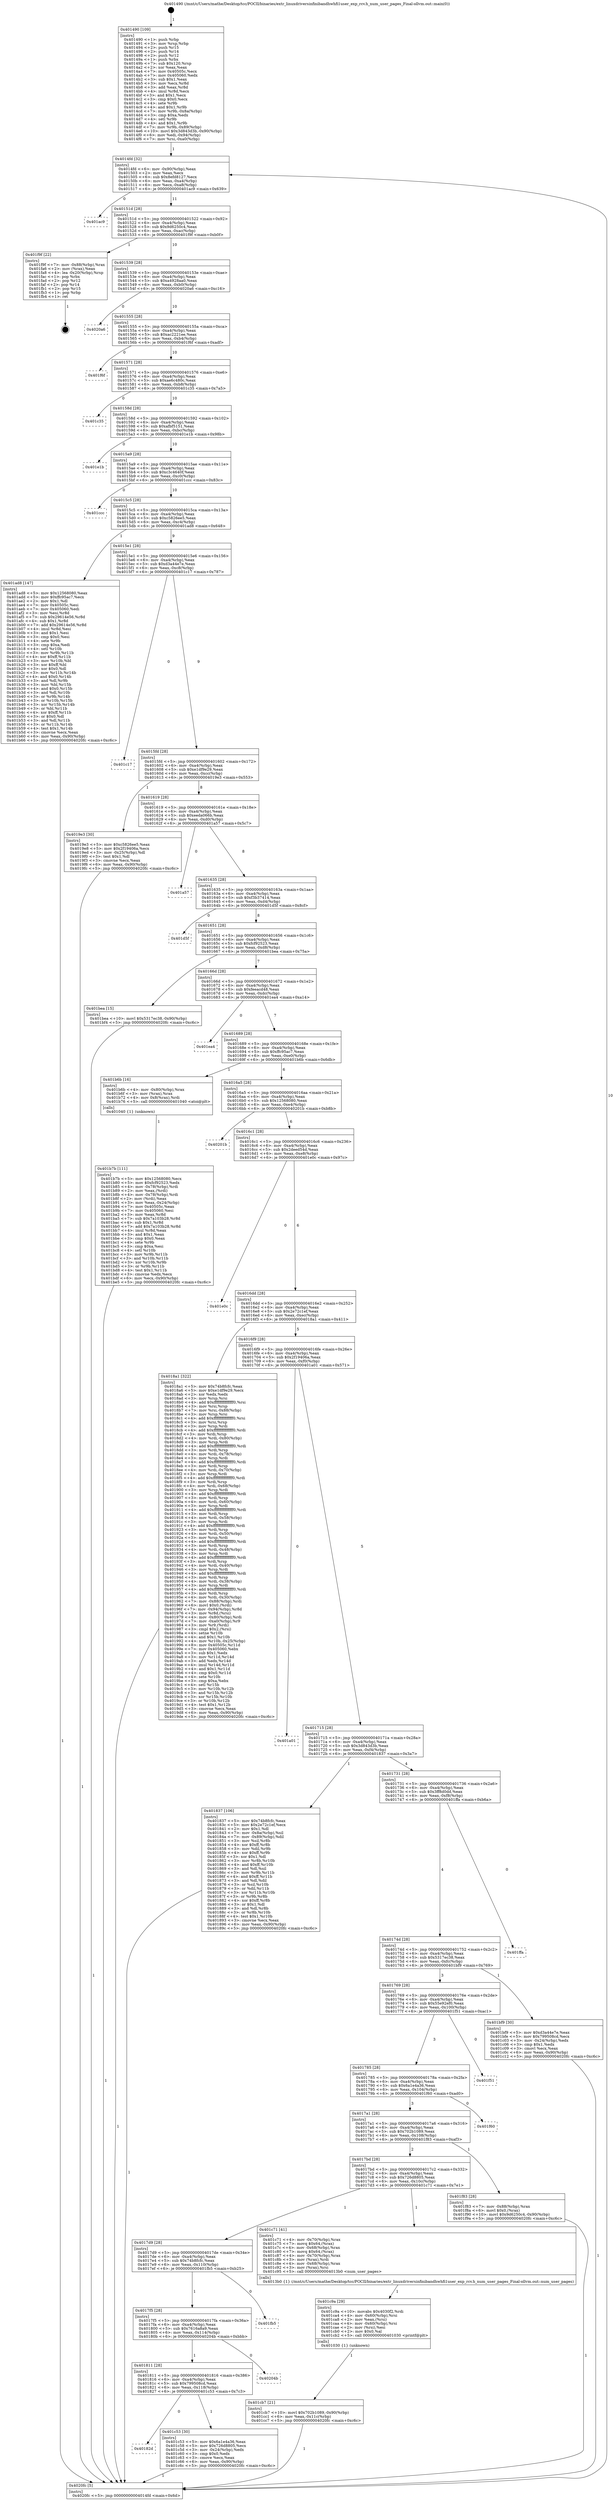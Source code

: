 digraph "0x401490" {
  label = "0x401490 (/mnt/c/Users/mathe/Desktop/tcc/POCII/binaries/extr_linuxdriversinfinibandhwhfi1user_exp_rcv.h_num_user_pages_Final-ollvm.out::main(0))"
  labelloc = "t"
  node[shape=record]

  Entry [label="",width=0.3,height=0.3,shape=circle,fillcolor=black,style=filled]
  "0x4014fd" [label="{
     0x4014fd [32]\l
     | [instrs]\l
     &nbsp;&nbsp;0x4014fd \<+6\>: mov -0x90(%rbp),%eax\l
     &nbsp;&nbsp;0x401503 \<+2\>: mov %eax,%ecx\l
     &nbsp;&nbsp;0x401505 \<+6\>: sub $0x8efd8127,%ecx\l
     &nbsp;&nbsp;0x40150b \<+6\>: mov %eax,-0xa4(%rbp)\l
     &nbsp;&nbsp;0x401511 \<+6\>: mov %ecx,-0xa8(%rbp)\l
     &nbsp;&nbsp;0x401517 \<+6\>: je 0000000000401ac9 \<main+0x639\>\l
  }"]
  "0x401ac9" [label="{
     0x401ac9\l
  }", style=dashed]
  "0x40151d" [label="{
     0x40151d [28]\l
     | [instrs]\l
     &nbsp;&nbsp;0x40151d \<+5\>: jmp 0000000000401522 \<main+0x92\>\l
     &nbsp;&nbsp;0x401522 \<+6\>: mov -0xa4(%rbp),%eax\l
     &nbsp;&nbsp;0x401528 \<+5\>: sub $0x9d6250c4,%eax\l
     &nbsp;&nbsp;0x40152d \<+6\>: mov %eax,-0xac(%rbp)\l
     &nbsp;&nbsp;0x401533 \<+6\>: je 0000000000401f9f \<main+0xb0f\>\l
  }"]
  Exit [label="",width=0.3,height=0.3,shape=circle,fillcolor=black,style=filled,peripheries=2]
  "0x401f9f" [label="{
     0x401f9f [22]\l
     | [instrs]\l
     &nbsp;&nbsp;0x401f9f \<+7\>: mov -0x88(%rbp),%rax\l
     &nbsp;&nbsp;0x401fa6 \<+2\>: mov (%rax),%eax\l
     &nbsp;&nbsp;0x401fa8 \<+4\>: lea -0x20(%rbp),%rsp\l
     &nbsp;&nbsp;0x401fac \<+1\>: pop %rbx\l
     &nbsp;&nbsp;0x401fad \<+2\>: pop %r12\l
     &nbsp;&nbsp;0x401faf \<+2\>: pop %r14\l
     &nbsp;&nbsp;0x401fb1 \<+2\>: pop %r15\l
     &nbsp;&nbsp;0x401fb3 \<+1\>: pop %rbp\l
     &nbsp;&nbsp;0x401fb4 \<+1\>: ret\l
  }"]
  "0x401539" [label="{
     0x401539 [28]\l
     | [instrs]\l
     &nbsp;&nbsp;0x401539 \<+5\>: jmp 000000000040153e \<main+0xae\>\l
     &nbsp;&nbsp;0x40153e \<+6\>: mov -0xa4(%rbp),%eax\l
     &nbsp;&nbsp;0x401544 \<+5\>: sub $0xa4928aa0,%eax\l
     &nbsp;&nbsp;0x401549 \<+6\>: mov %eax,-0xb0(%rbp)\l
     &nbsp;&nbsp;0x40154f \<+6\>: je 00000000004020a6 \<main+0xc16\>\l
  }"]
  "0x401cb7" [label="{
     0x401cb7 [21]\l
     | [instrs]\l
     &nbsp;&nbsp;0x401cb7 \<+10\>: movl $0x702b1089,-0x90(%rbp)\l
     &nbsp;&nbsp;0x401cc1 \<+6\>: mov %eax,-0x11c(%rbp)\l
     &nbsp;&nbsp;0x401cc7 \<+5\>: jmp 00000000004020fc \<main+0xc6c\>\l
  }"]
  "0x4020a6" [label="{
     0x4020a6\l
  }", style=dashed]
  "0x401555" [label="{
     0x401555 [28]\l
     | [instrs]\l
     &nbsp;&nbsp;0x401555 \<+5\>: jmp 000000000040155a \<main+0xca\>\l
     &nbsp;&nbsp;0x40155a \<+6\>: mov -0xa4(%rbp),%eax\l
     &nbsp;&nbsp;0x401560 \<+5\>: sub $0xac2221ee,%eax\l
     &nbsp;&nbsp;0x401565 \<+6\>: mov %eax,-0xb4(%rbp)\l
     &nbsp;&nbsp;0x40156b \<+6\>: je 0000000000401f6f \<main+0xadf\>\l
  }"]
  "0x401c9a" [label="{
     0x401c9a [29]\l
     | [instrs]\l
     &nbsp;&nbsp;0x401c9a \<+10\>: movabs $0x4030f2,%rdi\l
     &nbsp;&nbsp;0x401ca4 \<+4\>: mov -0x60(%rbp),%rsi\l
     &nbsp;&nbsp;0x401ca8 \<+2\>: mov %eax,(%rsi)\l
     &nbsp;&nbsp;0x401caa \<+4\>: mov -0x60(%rbp),%rsi\l
     &nbsp;&nbsp;0x401cae \<+2\>: mov (%rsi),%esi\l
     &nbsp;&nbsp;0x401cb0 \<+2\>: mov $0x0,%al\l
     &nbsp;&nbsp;0x401cb2 \<+5\>: call 0000000000401030 \<printf@plt\>\l
     | [calls]\l
     &nbsp;&nbsp;0x401030 \{1\} (unknown)\l
  }"]
  "0x401f6f" [label="{
     0x401f6f\l
  }", style=dashed]
  "0x401571" [label="{
     0x401571 [28]\l
     | [instrs]\l
     &nbsp;&nbsp;0x401571 \<+5\>: jmp 0000000000401576 \<main+0xe6\>\l
     &nbsp;&nbsp;0x401576 \<+6\>: mov -0xa4(%rbp),%eax\l
     &nbsp;&nbsp;0x40157c \<+5\>: sub $0xae6c480c,%eax\l
     &nbsp;&nbsp;0x401581 \<+6\>: mov %eax,-0xb8(%rbp)\l
     &nbsp;&nbsp;0x401587 \<+6\>: je 0000000000401c35 \<main+0x7a5\>\l
  }"]
  "0x40182d" [label="{
     0x40182d\l
  }", style=dashed]
  "0x401c35" [label="{
     0x401c35\l
  }", style=dashed]
  "0x40158d" [label="{
     0x40158d [28]\l
     | [instrs]\l
     &nbsp;&nbsp;0x40158d \<+5\>: jmp 0000000000401592 \<main+0x102\>\l
     &nbsp;&nbsp;0x401592 \<+6\>: mov -0xa4(%rbp),%eax\l
     &nbsp;&nbsp;0x401598 \<+5\>: sub $0xafbf5151,%eax\l
     &nbsp;&nbsp;0x40159d \<+6\>: mov %eax,-0xbc(%rbp)\l
     &nbsp;&nbsp;0x4015a3 \<+6\>: je 0000000000401e1b \<main+0x98b\>\l
  }"]
  "0x401c53" [label="{
     0x401c53 [30]\l
     | [instrs]\l
     &nbsp;&nbsp;0x401c53 \<+5\>: mov $0x6a1e4a36,%eax\l
     &nbsp;&nbsp;0x401c58 \<+5\>: mov $0x726d8805,%ecx\l
     &nbsp;&nbsp;0x401c5d \<+3\>: mov -0x24(%rbp),%edx\l
     &nbsp;&nbsp;0x401c60 \<+3\>: cmp $0x0,%edx\l
     &nbsp;&nbsp;0x401c63 \<+3\>: cmove %ecx,%eax\l
     &nbsp;&nbsp;0x401c66 \<+6\>: mov %eax,-0x90(%rbp)\l
     &nbsp;&nbsp;0x401c6c \<+5\>: jmp 00000000004020fc \<main+0xc6c\>\l
  }"]
  "0x401e1b" [label="{
     0x401e1b\l
  }", style=dashed]
  "0x4015a9" [label="{
     0x4015a9 [28]\l
     | [instrs]\l
     &nbsp;&nbsp;0x4015a9 \<+5\>: jmp 00000000004015ae \<main+0x11e\>\l
     &nbsp;&nbsp;0x4015ae \<+6\>: mov -0xa4(%rbp),%eax\l
     &nbsp;&nbsp;0x4015b4 \<+5\>: sub $0xc3c4640f,%eax\l
     &nbsp;&nbsp;0x4015b9 \<+6\>: mov %eax,-0xc0(%rbp)\l
     &nbsp;&nbsp;0x4015bf \<+6\>: je 0000000000401ccc \<main+0x83c\>\l
  }"]
  "0x401811" [label="{
     0x401811 [28]\l
     | [instrs]\l
     &nbsp;&nbsp;0x401811 \<+5\>: jmp 0000000000401816 \<main+0x386\>\l
     &nbsp;&nbsp;0x401816 \<+6\>: mov -0xa4(%rbp),%eax\l
     &nbsp;&nbsp;0x40181c \<+5\>: sub $0x799508cd,%eax\l
     &nbsp;&nbsp;0x401821 \<+6\>: mov %eax,-0x118(%rbp)\l
     &nbsp;&nbsp;0x401827 \<+6\>: je 0000000000401c53 \<main+0x7c3\>\l
  }"]
  "0x401ccc" [label="{
     0x401ccc\l
  }", style=dashed]
  "0x4015c5" [label="{
     0x4015c5 [28]\l
     | [instrs]\l
     &nbsp;&nbsp;0x4015c5 \<+5\>: jmp 00000000004015ca \<main+0x13a\>\l
     &nbsp;&nbsp;0x4015ca \<+6\>: mov -0xa4(%rbp),%eax\l
     &nbsp;&nbsp;0x4015d0 \<+5\>: sub $0xc5826ee5,%eax\l
     &nbsp;&nbsp;0x4015d5 \<+6\>: mov %eax,-0xc4(%rbp)\l
     &nbsp;&nbsp;0x4015db \<+6\>: je 0000000000401ad8 \<main+0x648\>\l
  }"]
  "0x40204b" [label="{
     0x40204b\l
  }", style=dashed]
  "0x401ad8" [label="{
     0x401ad8 [147]\l
     | [instrs]\l
     &nbsp;&nbsp;0x401ad8 \<+5\>: mov $0x12568080,%eax\l
     &nbsp;&nbsp;0x401add \<+5\>: mov $0xffc95ac7,%ecx\l
     &nbsp;&nbsp;0x401ae2 \<+2\>: mov $0x1,%dl\l
     &nbsp;&nbsp;0x401ae4 \<+7\>: mov 0x40505c,%esi\l
     &nbsp;&nbsp;0x401aeb \<+7\>: mov 0x405060,%edi\l
     &nbsp;&nbsp;0x401af2 \<+3\>: mov %esi,%r8d\l
     &nbsp;&nbsp;0x401af5 \<+7\>: sub $0x29614e56,%r8d\l
     &nbsp;&nbsp;0x401afc \<+4\>: sub $0x1,%r8d\l
     &nbsp;&nbsp;0x401b00 \<+7\>: add $0x29614e56,%r8d\l
     &nbsp;&nbsp;0x401b07 \<+4\>: imul %r8d,%esi\l
     &nbsp;&nbsp;0x401b0b \<+3\>: and $0x1,%esi\l
     &nbsp;&nbsp;0x401b0e \<+3\>: cmp $0x0,%esi\l
     &nbsp;&nbsp;0x401b11 \<+4\>: sete %r9b\l
     &nbsp;&nbsp;0x401b15 \<+3\>: cmp $0xa,%edi\l
     &nbsp;&nbsp;0x401b18 \<+4\>: setl %r10b\l
     &nbsp;&nbsp;0x401b1c \<+3\>: mov %r9b,%r11b\l
     &nbsp;&nbsp;0x401b1f \<+4\>: xor $0xff,%r11b\l
     &nbsp;&nbsp;0x401b23 \<+3\>: mov %r10b,%bl\l
     &nbsp;&nbsp;0x401b26 \<+3\>: xor $0xff,%bl\l
     &nbsp;&nbsp;0x401b29 \<+3\>: xor $0x0,%dl\l
     &nbsp;&nbsp;0x401b2c \<+3\>: mov %r11b,%r14b\l
     &nbsp;&nbsp;0x401b2f \<+4\>: and $0x0,%r14b\l
     &nbsp;&nbsp;0x401b33 \<+3\>: and %dl,%r9b\l
     &nbsp;&nbsp;0x401b36 \<+3\>: mov %bl,%r15b\l
     &nbsp;&nbsp;0x401b39 \<+4\>: and $0x0,%r15b\l
     &nbsp;&nbsp;0x401b3d \<+3\>: and %dl,%r10b\l
     &nbsp;&nbsp;0x401b40 \<+3\>: or %r9b,%r14b\l
     &nbsp;&nbsp;0x401b43 \<+3\>: or %r10b,%r15b\l
     &nbsp;&nbsp;0x401b46 \<+3\>: xor %r15b,%r14b\l
     &nbsp;&nbsp;0x401b49 \<+3\>: or %bl,%r11b\l
     &nbsp;&nbsp;0x401b4c \<+4\>: xor $0xff,%r11b\l
     &nbsp;&nbsp;0x401b50 \<+3\>: or $0x0,%dl\l
     &nbsp;&nbsp;0x401b53 \<+3\>: and %dl,%r11b\l
     &nbsp;&nbsp;0x401b56 \<+3\>: or %r11b,%r14b\l
     &nbsp;&nbsp;0x401b59 \<+4\>: test $0x1,%r14b\l
     &nbsp;&nbsp;0x401b5d \<+3\>: cmovne %ecx,%eax\l
     &nbsp;&nbsp;0x401b60 \<+6\>: mov %eax,-0x90(%rbp)\l
     &nbsp;&nbsp;0x401b66 \<+5\>: jmp 00000000004020fc \<main+0xc6c\>\l
  }"]
  "0x4015e1" [label="{
     0x4015e1 [28]\l
     | [instrs]\l
     &nbsp;&nbsp;0x4015e1 \<+5\>: jmp 00000000004015e6 \<main+0x156\>\l
     &nbsp;&nbsp;0x4015e6 \<+6\>: mov -0xa4(%rbp),%eax\l
     &nbsp;&nbsp;0x4015ec \<+5\>: sub $0xd3a44e7e,%eax\l
     &nbsp;&nbsp;0x4015f1 \<+6\>: mov %eax,-0xc8(%rbp)\l
     &nbsp;&nbsp;0x4015f7 \<+6\>: je 0000000000401c17 \<main+0x787\>\l
  }"]
  "0x4017f5" [label="{
     0x4017f5 [28]\l
     | [instrs]\l
     &nbsp;&nbsp;0x4017f5 \<+5\>: jmp 00000000004017fa \<main+0x36a\>\l
     &nbsp;&nbsp;0x4017fa \<+6\>: mov -0xa4(%rbp),%eax\l
     &nbsp;&nbsp;0x401800 \<+5\>: sub $0x7616a8a9,%eax\l
     &nbsp;&nbsp;0x401805 \<+6\>: mov %eax,-0x114(%rbp)\l
     &nbsp;&nbsp;0x40180b \<+6\>: je 000000000040204b \<main+0xbbb\>\l
  }"]
  "0x401c17" [label="{
     0x401c17\l
  }", style=dashed]
  "0x4015fd" [label="{
     0x4015fd [28]\l
     | [instrs]\l
     &nbsp;&nbsp;0x4015fd \<+5\>: jmp 0000000000401602 \<main+0x172\>\l
     &nbsp;&nbsp;0x401602 \<+6\>: mov -0xa4(%rbp),%eax\l
     &nbsp;&nbsp;0x401608 \<+5\>: sub $0xe1df9e29,%eax\l
     &nbsp;&nbsp;0x40160d \<+6\>: mov %eax,-0xcc(%rbp)\l
     &nbsp;&nbsp;0x401613 \<+6\>: je 00000000004019e3 \<main+0x553\>\l
  }"]
  "0x401fb5" [label="{
     0x401fb5\l
  }", style=dashed]
  "0x4019e3" [label="{
     0x4019e3 [30]\l
     | [instrs]\l
     &nbsp;&nbsp;0x4019e3 \<+5\>: mov $0xc5826ee5,%eax\l
     &nbsp;&nbsp;0x4019e8 \<+5\>: mov $0x2f19406a,%ecx\l
     &nbsp;&nbsp;0x4019ed \<+3\>: mov -0x25(%rbp),%dl\l
     &nbsp;&nbsp;0x4019f0 \<+3\>: test $0x1,%dl\l
     &nbsp;&nbsp;0x4019f3 \<+3\>: cmovne %ecx,%eax\l
     &nbsp;&nbsp;0x4019f6 \<+6\>: mov %eax,-0x90(%rbp)\l
     &nbsp;&nbsp;0x4019fc \<+5\>: jmp 00000000004020fc \<main+0xc6c\>\l
  }"]
  "0x401619" [label="{
     0x401619 [28]\l
     | [instrs]\l
     &nbsp;&nbsp;0x401619 \<+5\>: jmp 000000000040161e \<main+0x18e\>\l
     &nbsp;&nbsp;0x40161e \<+6\>: mov -0xa4(%rbp),%eax\l
     &nbsp;&nbsp;0x401624 \<+5\>: sub $0xeeda066b,%eax\l
     &nbsp;&nbsp;0x401629 \<+6\>: mov %eax,-0xd0(%rbp)\l
     &nbsp;&nbsp;0x40162f \<+6\>: je 0000000000401a57 \<main+0x5c7\>\l
  }"]
  "0x4017d9" [label="{
     0x4017d9 [28]\l
     | [instrs]\l
     &nbsp;&nbsp;0x4017d9 \<+5\>: jmp 00000000004017de \<main+0x34e\>\l
     &nbsp;&nbsp;0x4017de \<+6\>: mov -0xa4(%rbp),%eax\l
     &nbsp;&nbsp;0x4017e4 \<+5\>: sub $0x74b8fcfc,%eax\l
     &nbsp;&nbsp;0x4017e9 \<+6\>: mov %eax,-0x110(%rbp)\l
     &nbsp;&nbsp;0x4017ef \<+6\>: je 0000000000401fb5 \<main+0xb25\>\l
  }"]
  "0x401a57" [label="{
     0x401a57\l
  }", style=dashed]
  "0x401635" [label="{
     0x401635 [28]\l
     | [instrs]\l
     &nbsp;&nbsp;0x401635 \<+5\>: jmp 000000000040163a \<main+0x1aa\>\l
     &nbsp;&nbsp;0x40163a \<+6\>: mov -0xa4(%rbp),%eax\l
     &nbsp;&nbsp;0x401640 \<+5\>: sub $0xf3b37414,%eax\l
     &nbsp;&nbsp;0x401645 \<+6\>: mov %eax,-0xd4(%rbp)\l
     &nbsp;&nbsp;0x40164b \<+6\>: je 0000000000401d5f \<main+0x8cf\>\l
  }"]
  "0x401c71" [label="{
     0x401c71 [41]\l
     | [instrs]\l
     &nbsp;&nbsp;0x401c71 \<+4\>: mov -0x70(%rbp),%rax\l
     &nbsp;&nbsp;0x401c75 \<+7\>: movq $0x64,(%rax)\l
     &nbsp;&nbsp;0x401c7c \<+4\>: mov -0x68(%rbp),%rax\l
     &nbsp;&nbsp;0x401c80 \<+7\>: movq $0x64,(%rax)\l
     &nbsp;&nbsp;0x401c87 \<+4\>: mov -0x70(%rbp),%rax\l
     &nbsp;&nbsp;0x401c8b \<+3\>: mov (%rax),%rdi\l
     &nbsp;&nbsp;0x401c8e \<+4\>: mov -0x68(%rbp),%rax\l
     &nbsp;&nbsp;0x401c92 \<+3\>: mov (%rax),%rsi\l
     &nbsp;&nbsp;0x401c95 \<+5\>: call 00000000004013b0 \<num_user_pages\>\l
     | [calls]\l
     &nbsp;&nbsp;0x4013b0 \{1\} (/mnt/c/Users/mathe/Desktop/tcc/POCII/binaries/extr_linuxdriversinfinibandhwhfi1user_exp_rcv.h_num_user_pages_Final-ollvm.out::num_user_pages)\l
  }"]
  "0x401d5f" [label="{
     0x401d5f\l
  }", style=dashed]
  "0x401651" [label="{
     0x401651 [28]\l
     | [instrs]\l
     &nbsp;&nbsp;0x401651 \<+5\>: jmp 0000000000401656 \<main+0x1c6\>\l
     &nbsp;&nbsp;0x401656 \<+6\>: mov -0xa4(%rbp),%eax\l
     &nbsp;&nbsp;0x40165c \<+5\>: sub $0xfcf92523,%eax\l
     &nbsp;&nbsp;0x401661 \<+6\>: mov %eax,-0xd8(%rbp)\l
     &nbsp;&nbsp;0x401667 \<+6\>: je 0000000000401bea \<main+0x75a\>\l
  }"]
  "0x4017bd" [label="{
     0x4017bd [28]\l
     | [instrs]\l
     &nbsp;&nbsp;0x4017bd \<+5\>: jmp 00000000004017c2 \<main+0x332\>\l
     &nbsp;&nbsp;0x4017c2 \<+6\>: mov -0xa4(%rbp),%eax\l
     &nbsp;&nbsp;0x4017c8 \<+5\>: sub $0x726d8805,%eax\l
     &nbsp;&nbsp;0x4017cd \<+6\>: mov %eax,-0x10c(%rbp)\l
     &nbsp;&nbsp;0x4017d3 \<+6\>: je 0000000000401c71 \<main+0x7e1\>\l
  }"]
  "0x401bea" [label="{
     0x401bea [15]\l
     | [instrs]\l
     &nbsp;&nbsp;0x401bea \<+10\>: movl $0x5317ec38,-0x90(%rbp)\l
     &nbsp;&nbsp;0x401bf4 \<+5\>: jmp 00000000004020fc \<main+0xc6c\>\l
  }"]
  "0x40166d" [label="{
     0x40166d [28]\l
     | [instrs]\l
     &nbsp;&nbsp;0x40166d \<+5\>: jmp 0000000000401672 \<main+0x1e2\>\l
     &nbsp;&nbsp;0x401672 \<+6\>: mov -0xa4(%rbp),%eax\l
     &nbsp;&nbsp;0x401678 \<+5\>: sub $0xfeeacd48,%eax\l
     &nbsp;&nbsp;0x40167d \<+6\>: mov %eax,-0xdc(%rbp)\l
     &nbsp;&nbsp;0x401683 \<+6\>: je 0000000000401ea4 \<main+0xa14\>\l
  }"]
  "0x401f83" [label="{
     0x401f83 [28]\l
     | [instrs]\l
     &nbsp;&nbsp;0x401f83 \<+7\>: mov -0x88(%rbp),%rax\l
     &nbsp;&nbsp;0x401f8a \<+6\>: movl $0x0,(%rax)\l
     &nbsp;&nbsp;0x401f90 \<+10\>: movl $0x9d6250c4,-0x90(%rbp)\l
     &nbsp;&nbsp;0x401f9a \<+5\>: jmp 00000000004020fc \<main+0xc6c\>\l
  }"]
  "0x401ea4" [label="{
     0x401ea4\l
  }", style=dashed]
  "0x401689" [label="{
     0x401689 [28]\l
     | [instrs]\l
     &nbsp;&nbsp;0x401689 \<+5\>: jmp 000000000040168e \<main+0x1fe\>\l
     &nbsp;&nbsp;0x40168e \<+6\>: mov -0xa4(%rbp),%eax\l
     &nbsp;&nbsp;0x401694 \<+5\>: sub $0xffc95ac7,%eax\l
     &nbsp;&nbsp;0x401699 \<+6\>: mov %eax,-0xe0(%rbp)\l
     &nbsp;&nbsp;0x40169f \<+6\>: je 0000000000401b6b \<main+0x6db\>\l
  }"]
  "0x4017a1" [label="{
     0x4017a1 [28]\l
     | [instrs]\l
     &nbsp;&nbsp;0x4017a1 \<+5\>: jmp 00000000004017a6 \<main+0x316\>\l
     &nbsp;&nbsp;0x4017a6 \<+6\>: mov -0xa4(%rbp),%eax\l
     &nbsp;&nbsp;0x4017ac \<+5\>: sub $0x702b1089,%eax\l
     &nbsp;&nbsp;0x4017b1 \<+6\>: mov %eax,-0x108(%rbp)\l
     &nbsp;&nbsp;0x4017b7 \<+6\>: je 0000000000401f83 \<main+0xaf3\>\l
  }"]
  "0x401b6b" [label="{
     0x401b6b [16]\l
     | [instrs]\l
     &nbsp;&nbsp;0x401b6b \<+4\>: mov -0x80(%rbp),%rax\l
     &nbsp;&nbsp;0x401b6f \<+3\>: mov (%rax),%rax\l
     &nbsp;&nbsp;0x401b72 \<+4\>: mov 0x8(%rax),%rdi\l
     &nbsp;&nbsp;0x401b76 \<+5\>: call 0000000000401040 \<atoi@plt\>\l
     | [calls]\l
     &nbsp;&nbsp;0x401040 \{1\} (unknown)\l
  }"]
  "0x4016a5" [label="{
     0x4016a5 [28]\l
     | [instrs]\l
     &nbsp;&nbsp;0x4016a5 \<+5\>: jmp 00000000004016aa \<main+0x21a\>\l
     &nbsp;&nbsp;0x4016aa \<+6\>: mov -0xa4(%rbp),%eax\l
     &nbsp;&nbsp;0x4016b0 \<+5\>: sub $0x12568080,%eax\l
     &nbsp;&nbsp;0x4016b5 \<+6\>: mov %eax,-0xe4(%rbp)\l
     &nbsp;&nbsp;0x4016bb \<+6\>: je 000000000040201b \<main+0xb8b\>\l
  }"]
  "0x401f60" [label="{
     0x401f60\l
  }", style=dashed]
  "0x40201b" [label="{
     0x40201b\l
  }", style=dashed]
  "0x4016c1" [label="{
     0x4016c1 [28]\l
     | [instrs]\l
     &nbsp;&nbsp;0x4016c1 \<+5\>: jmp 00000000004016c6 \<main+0x236\>\l
     &nbsp;&nbsp;0x4016c6 \<+6\>: mov -0xa4(%rbp),%eax\l
     &nbsp;&nbsp;0x4016cc \<+5\>: sub $0x2deed54d,%eax\l
     &nbsp;&nbsp;0x4016d1 \<+6\>: mov %eax,-0xe8(%rbp)\l
     &nbsp;&nbsp;0x4016d7 \<+6\>: je 0000000000401e0c \<main+0x97c\>\l
  }"]
  "0x401785" [label="{
     0x401785 [28]\l
     | [instrs]\l
     &nbsp;&nbsp;0x401785 \<+5\>: jmp 000000000040178a \<main+0x2fa\>\l
     &nbsp;&nbsp;0x40178a \<+6\>: mov -0xa4(%rbp),%eax\l
     &nbsp;&nbsp;0x401790 \<+5\>: sub $0x6a1e4a36,%eax\l
     &nbsp;&nbsp;0x401795 \<+6\>: mov %eax,-0x104(%rbp)\l
     &nbsp;&nbsp;0x40179b \<+6\>: je 0000000000401f60 \<main+0xad0\>\l
  }"]
  "0x401e0c" [label="{
     0x401e0c\l
  }", style=dashed]
  "0x4016dd" [label="{
     0x4016dd [28]\l
     | [instrs]\l
     &nbsp;&nbsp;0x4016dd \<+5\>: jmp 00000000004016e2 \<main+0x252\>\l
     &nbsp;&nbsp;0x4016e2 \<+6\>: mov -0xa4(%rbp),%eax\l
     &nbsp;&nbsp;0x4016e8 \<+5\>: sub $0x2e72c1ef,%eax\l
     &nbsp;&nbsp;0x4016ed \<+6\>: mov %eax,-0xec(%rbp)\l
     &nbsp;&nbsp;0x4016f3 \<+6\>: je 00000000004018a1 \<main+0x411\>\l
  }"]
  "0x401f51" [label="{
     0x401f51\l
  }", style=dashed]
  "0x4018a1" [label="{
     0x4018a1 [322]\l
     | [instrs]\l
     &nbsp;&nbsp;0x4018a1 \<+5\>: mov $0x74b8fcfc,%eax\l
     &nbsp;&nbsp;0x4018a6 \<+5\>: mov $0xe1df9e29,%ecx\l
     &nbsp;&nbsp;0x4018ab \<+2\>: xor %edx,%edx\l
     &nbsp;&nbsp;0x4018ad \<+3\>: mov %rsp,%rsi\l
     &nbsp;&nbsp;0x4018b0 \<+4\>: add $0xfffffffffffffff0,%rsi\l
     &nbsp;&nbsp;0x4018b4 \<+3\>: mov %rsi,%rsp\l
     &nbsp;&nbsp;0x4018b7 \<+7\>: mov %rsi,-0x88(%rbp)\l
     &nbsp;&nbsp;0x4018be \<+3\>: mov %rsp,%rsi\l
     &nbsp;&nbsp;0x4018c1 \<+4\>: add $0xfffffffffffffff0,%rsi\l
     &nbsp;&nbsp;0x4018c5 \<+3\>: mov %rsi,%rsp\l
     &nbsp;&nbsp;0x4018c8 \<+3\>: mov %rsp,%rdi\l
     &nbsp;&nbsp;0x4018cb \<+4\>: add $0xfffffffffffffff0,%rdi\l
     &nbsp;&nbsp;0x4018cf \<+3\>: mov %rdi,%rsp\l
     &nbsp;&nbsp;0x4018d2 \<+4\>: mov %rdi,-0x80(%rbp)\l
     &nbsp;&nbsp;0x4018d6 \<+3\>: mov %rsp,%rdi\l
     &nbsp;&nbsp;0x4018d9 \<+4\>: add $0xfffffffffffffff0,%rdi\l
     &nbsp;&nbsp;0x4018dd \<+3\>: mov %rdi,%rsp\l
     &nbsp;&nbsp;0x4018e0 \<+4\>: mov %rdi,-0x78(%rbp)\l
     &nbsp;&nbsp;0x4018e4 \<+3\>: mov %rsp,%rdi\l
     &nbsp;&nbsp;0x4018e7 \<+4\>: add $0xfffffffffffffff0,%rdi\l
     &nbsp;&nbsp;0x4018eb \<+3\>: mov %rdi,%rsp\l
     &nbsp;&nbsp;0x4018ee \<+4\>: mov %rdi,-0x70(%rbp)\l
     &nbsp;&nbsp;0x4018f2 \<+3\>: mov %rsp,%rdi\l
     &nbsp;&nbsp;0x4018f5 \<+4\>: add $0xfffffffffffffff0,%rdi\l
     &nbsp;&nbsp;0x4018f9 \<+3\>: mov %rdi,%rsp\l
     &nbsp;&nbsp;0x4018fc \<+4\>: mov %rdi,-0x68(%rbp)\l
     &nbsp;&nbsp;0x401900 \<+3\>: mov %rsp,%rdi\l
     &nbsp;&nbsp;0x401903 \<+4\>: add $0xfffffffffffffff0,%rdi\l
     &nbsp;&nbsp;0x401907 \<+3\>: mov %rdi,%rsp\l
     &nbsp;&nbsp;0x40190a \<+4\>: mov %rdi,-0x60(%rbp)\l
     &nbsp;&nbsp;0x40190e \<+3\>: mov %rsp,%rdi\l
     &nbsp;&nbsp;0x401911 \<+4\>: add $0xfffffffffffffff0,%rdi\l
     &nbsp;&nbsp;0x401915 \<+3\>: mov %rdi,%rsp\l
     &nbsp;&nbsp;0x401918 \<+4\>: mov %rdi,-0x58(%rbp)\l
     &nbsp;&nbsp;0x40191c \<+3\>: mov %rsp,%rdi\l
     &nbsp;&nbsp;0x40191f \<+4\>: add $0xfffffffffffffff0,%rdi\l
     &nbsp;&nbsp;0x401923 \<+3\>: mov %rdi,%rsp\l
     &nbsp;&nbsp;0x401926 \<+4\>: mov %rdi,-0x50(%rbp)\l
     &nbsp;&nbsp;0x40192a \<+3\>: mov %rsp,%rdi\l
     &nbsp;&nbsp;0x40192d \<+4\>: add $0xfffffffffffffff0,%rdi\l
     &nbsp;&nbsp;0x401931 \<+3\>: mov %rdi,%rsp\l
     &nbsp;&nbsp;0x401934 \<+4\>: mov %rdi,-0x48(%rbp)\l
     &nbsp;&nbsp;0x401938 \<+3\>: mov %rsp,%rdi\l
     &nbsp;&nbsp;0x40193b \<+4\>: add $0xfffffffffffffff0,%rdi\l
     &nbsp;&nbsp;0x40193f \<+3\>: mov %rdi,%rsp\l
     &nbsp;&nbsp;0x401942 \<+4\>: mov %rdi,-0x40(%rbp)\l
     &nbsp;&nbsp;0x401946 \<+3\>: mov %rsp,%rdi\l
     &nbsp;&nbsp;0x401949 \<+4\>: add $0xfffffffffffffff0,%rdi\l
     &nbsp;&nbsp;0x40194d \<+3\>: mov %rdi,%rsp\l
     &nbsp;&nbsp;0x401950 \<+4\>: mov %rdi,-0x38(%rbp)\l
     &nbsp;&nbsp;0x401954 \<+3\>: mov %rsp,%rdi\l
     &nbsp;&nbsp;0x401957 \<+4\>: add $0xfffffffffffffff0,%rdi\l
     &nbsp;&nbsp;0x40195b \<+3\>: mov %rdi,%rsp\l
     &nbsp;&nbsp;0x40195e \<+4\>: mov %rdi,-0x30(%rbp)\l
     &nbsp;&nbsp;0x401962 \<+7\>: mov -0x88(%rbp),%rdi\l
     &nbsp;&nbsp;0x401969 \<+6\>: movl $0x0,(%rdi)\l
     &nbsp;&nbsp;0x40196f \<+7\>: mov -0x94(%rbp),%r8d\l
     &nbsp;&nbsp;0x401976 \<+3\>: mov %r8d,(%rsi)\l
     &nbsp;&nbsp;0x401979 \<+4\>: mov -0x80(%rbp),%rdi\l
     &nbsp;&nbsp;0x40197d \<+7\>: mov -0xa0(%rbp),%r9\l
     &nbsp;&nbsp;0x401984 \<+3\>: mov %r9,(%rdi)\l
     &nbsp;&nbsp;0x401987 \<+3\>: cmpl $0x2,(%rsi)\l
     &nbsp;&nbsp;0x40198a \<+4\>: setne %r10b\l
     &nbsp;&nbsp;0x40198e \<+4\>: and $0x1,%r10b\l
     &nbsp;&nbsp;0x401992 \<+4\>: mov %r10b,-0x25(%rbp)\l
     &nbsp;&nbsp;0x401996 \<+8\>: mov 0x40505c,%r11d\l
     &nbsp;&nbsp;0x40199e \<+7\>: mov 0x405060,%ebx\l
     &nbsp;&nbsp;0x4019a5 \<+3\>: sub $0x1,%edx\l
     &nbsp;&nbsp;0x4019a8 \<+3\>: mov %r11d,%r14d\l
     &nbsp;&nbsp;0x4019ab \<+3\>: add %edx,%r14d\l
     &nbsp;&nbsp;0x4019ae \<+4\>: imul %r14d,%r11d\l
     &nbsp;&nbsp;0x4019b2 \<+4\>: and $0x1,%r11d\l
     &nbsp;&nbsp;0x4019b6 \<+4\>: cmp $0x0,%r11d\l
     &nbsp;&nbsp;0x4019ba \<+4\>: sete %r10b\l
     &nbsp;&nbsp;0x4019be \<+3\>: cmp $0xa,%ebx\l
     &nbsp;&nbsp;0x4019c1 \<+4\>: setl %r15b\l
     &nbsp;&nbsp;0x4019c5 \<+3\>: mov %r10b,%r12b\l
     &nbsp;&nbsp;0x4019c8 \<+3\>: and %r15b,%r12b\l
     &nbsp;&nbsp;0x4019cb \<+3\>: xor %r15b,%r10b\l
     &nbsp;&nbsp;0x4019ce \<+3\>: or %r10b,%r12b\l
     &nbsp;&nbsp;0x4019d1 \<+4\>: test $0x1,%r12b\l
     &nbsp;&nbsp;0x4019d5 \<+3\>: cmovne %ecx,%eax\l
     &nbsp;&nbsp;0x4019d8 \<+6\>: mov %eax,-0x90(%rbp)\l
     &nbsp;&nbsp;0x4019de \<+5\>: jmp 00000000004020fc \<main+0xc6c\>\l
  }"]
  "0x4016f9" [label="{
     0x4016f9 [28]\l
     | [instrs]\l
     &nbsp;&nbsp;0x4016f9 \<+5\>: jmp 00000000004016fe \<main+0x26e\>\l
     &nbsp;&nbsp;0x4016fe \<+6\>: mov -0xa4(%rbp),%eax\l
     &nbsp;&nbsp;0x401704 \<+5\>: sub $0x2f19406a,%eax\l
     &nbsp;&nbsp;0x401709 \<+6\>: mov %eax,-0xf0(%rbp)\l
     &nbsp;&nbsp;0x40170f \<+6\>: je 0000000000401a01 \<main+0x571\>\l
  }"]
  "0x401769" [label="{
     0x401769 [28]\l
     | [instrs]\l
     &nbsp;&nbsp;0x401769 \<+5\>: jmp 000000000040176e \<main+0x2de\>\l
     &nbsp;&nbsp;0x40176e \<+6\>: mov -0xa4(%rbp),%eax\l
     &nbsp;&nbsp;0x401774 \<+5\>: sub $0x55e92ef0,%eax\l
     &nbsp;&nbsp;0x401779 \<+6\>: mov %eax,-0x100(%rbp)\l
     &nbsp;&nbsp;0x40177f \<+6\>: je 0000000000401f51 \<main+0xac1\>\l
  }"]
  "0x401a01" [label="{
     0x401a01\l
  }", style=dashed]
  "0x401715" [label="{
     0x401715 [28]\l
     | [instrs]\l
     &nbsp;&nbsp;0x401715 \<+5\>: jmp 000000000040171a \<main+0x28a\>\l
     &nbsp;&nbsp;0x40171a \<+6\>: mov -0xa4(%rbp),%eax\l
     &nbsp;&nbsp;0x401720 \<+5\>: sub $0x3d843d3b,%eax\l
     &nbsp;&nbsp;0x401725 \<+6\>: mov %eax,-0xf4(%rbp)\l
     &nbsp;&nbsp;0x40172b \<+6\>: je 0000000000401837 \<main+0x3a7\>\l
  }"]
  "0x401bf9" [label="{
     0x401bf9 [30]\l
     | [instrs]\l
     &nbsp;&nbsp;0x401bf9 \<+5\>: mov $0xd3a44e7e,%eax\l
     &nbsp;&nbsp;0x401bfe \<+5\>: mov $0x799508cd,%ecx\l
     &nbsp;&nbsp;0x401c03 \<+3\>: mov -0x24(%rbp),%edx\l
     &nbsp;&nbsp;0x401c06 \<+3\>: cmp $0x1,%edx\l
     &nbsp;&nbsp;0x401c09 \<+3\>: cmovl %ecx,%eax\l
     &nbsp;&nbsp;0x401c0c \<+6\>: mov %eax,-0x90(%rbp)\l
     &nbsp;&nbsp;0x401c12 \<+5\>: jmp 00000000004020fc \<main+0xc6c\>\l
  }"]
  "0x401837" [label="{
     0x401837 [106]\l
     | [instrs]\l
     &nbsp;&nbsp;0x401837 \<+5\>: mov $0x74b8fcfc,%eax\l
     &nbsp;&nbsp;0x40183c \<+5\>: mov $0x2e72c1ef,%ecx\l
     &nbsp;&nbsp;0x401841 \<+2\>: mov $0x1,%dl\l
     &nbsp;&nbsp;0x401843 \<+7\>: mov -0x8a(%rbp),%sil\l
     &nbsp;&nbsp;0x40184a \<+7\>: mov -0x89(%rbp),%dil\l
     &nbsp;&nbsp;0x401851 \<+3\>: mov %sil,%r8b\l
     &nbsp;&nbsp;0x401854 \<+4\>: xor $0xff,%r8b\l
     &nbsp;&nbsp;0x401858 \<+3\>: mov %dil,%r9b\l
     &nbsp;&nbsp;0x40185b \<+4\>: xor $0xff,%r9b\l
     &nbsp;&nbsp;0x40185f \<+3\>: xor $0x1,%dl\l
     &nbsp;&nbsp;0x401862 \<+3\>: mov %r8b,%r10b\l
     &nbsp;&nbsp;0x401865 \<+4\>: and $0xff,%r10b\l
     &nbsp;&nbsp;0x401869 \<+3\>: and %dl,%sil\l
     &nbsp;&nbsp;0x40186c \<+3\>: mov %r9b,%r11b\l
     &nbsp;&nbsp;0x40186f \<+4\>: and $0xff,%r11b\l
     &nbsp;&nbsp;0x401873 \<+3\>: and %dl,%dil\l
     &nbsp;&nbsp;0x401876 \<+3\>: or %sil,%r10b\l
     &nbsp;&nbsp;0x401879 \<+3\>: or %dil,%r11b\l
     &nbsp;&nbsp;0x40187c \<+3\>: xor %r11b,%r10b\l
     &nbsp;&nbsp;0x40187f \<+3\>: or %r9b,%r8b\l
     &nbsp;&nbsp;0x401882 \<+4\>: xor $0xff,%r8b\l
     &nbsp;&nbsp;0x401886 \<+3\>: or $0x1,%dl\l
     &nbsp;&nbsp;0x401889 \<+3\>: and %dl,%r8b\l
     &nbsp;&nbsp;0x40188c \<+3\>: or %r8b,%r10b\l
     &nbsp;&nbsp;0x40188f \<+4\>: test $0x1,%r10b\l
     &nbsp;&nbsp;0x401893 \<+3\>: cmovne %ecx,%eax\l
     &nbsp;&nbsp;0x401896 \<+6\>: mov %eax,-0x90(%rbp)\l
     &nbsp;&nbsp;0x40189c \<+5\>: jmp 00000000004020fc \<main+0xc6c\>\l
  }"]
  "0x401731" [label="{
     0x401731 [28]\l
     | [instrs]\l
     &nbsp;&nbsp;0x401731 \<+5\>: jmp 0000000000401736 \<main+0x2a6\>\l
     &nbsp;&nbsp;0x401736 \<+6\>: mov -0xa4(%rbp),%eax\l
     &nbsp;&nbsp;0x40173c \<+5\>: sub $0x3ff8d0dd,%eax\l
     &nbsp;&nbsp;0x401741 \<+6\>: mov %eax,-0xf8(%rbp)\l
     &nbsp;&nbsp;0x401747 \<+6\>: je 0000000000401ffa \<main+0xb6a\>\l
  }"]
  "0x4020fc" [label="{
     0x4020fc [5]\l
     | [instrs]\l
     &nbsp;&nbsp;0x4020fc \<+5\>: jmp 00000000004014fd \<main+0x6d\>\l
  }"]
  "0x401490" [label="{
     0x401490 [109]\l
     | [instrs]\l
     &nbsp;&nbsp;0x401490 \<+1\>: push %rbp\l
     &nbsp;&nbsp;0x401491 \<+3\>: mov %rsp,%rbp\l
     &nbsp;&nbsp;0x401494 \<+2\>: push %r15\l
     &nbsp;&nbsp;0x401496 \<+2\>: push %r14\l
     &nbsp;&nbsp;0x401498 \<+2\>: push %r12\l
     &nbsp;&nbsp;0x40149a \<+1\>: push %rbx\l
     &nbsp;&nbsp;0x40149b \<+7\>: sub $0x120,%rsp\l
     &nbsp;&nbsp;0x4014a2 \<+2\>: xor %eax,%eax\l
     &nbsp;&nbsp;0x4014a4 \<+7\>: mov 0x40505c,%ecx\l
     &nbsp;&nbsp;0x4014ab \<+7\>: mov 0x405060,%edx\l
     &nbsp;&nbsp;0x4014b2 \<+3\>: sub $0x1,%eax\l
     &nbsp;&nbsp;0x4014b5 \<+3\>: mov %ecx,%r8d\l
     &nbsp;&nbsp;0x4014b8 \<+3\>: add %eax,%r8d\l
     &nbsp;&nbsp;0x4014bb \<+4\>: imul %r8d,%ecx\l
     &nbsp;&nbsp;0x4014bf \<+3\>: and $0x1,%ecx\l
     &nbsp;&nbsp;0x4014c2 \<+3\>: cmp $0x0,%ecx\l
     &nbsp;&nbsp;0x4014c5 \<+4\>: sete %r9b\l
     &nbsp;&nbsp;0x4014c9 \<+4\>: and $0x1,%r9b\l
     &nbsp;&nbsp;0x4014cd \<+7\>: mov %r9b,-0x8a(%rbp)\l
     &nbsp;&nbsp;0x4014d4 \<+3\>: cmp $0xa,%edx\l
     &nbsp;&nbsp;0x4014d7 \<+4\>: setl %r9b\l
     &nbsp;&nbsp;0x4014db \<+4\>: and $0x1,%r9b\l
     &nbsp;&nbsp;0x4014df \<+7\>: mov %r9b,-0x89(%rbp)\l
     &nbsp;&nbsp;0x4014e6 \<+10\>: movl $0x3d843d3b,-0x90(%rbp)\l
     &nbsp;&nbsp;0x4014f0 \<+6\>: mov %edi,-0x94(%rbp)\l
     &nbsp;&nbsp;0x4014f6 \<+7\>: mov %rsi,-0xa0(%rbp)\l
  }"]
  "0x40174d" [label="{
     0x40174d [28]\l
     | [instrs]\l
     &nbsp;&nbsp;0x40174d \<+5\>: jmp 0000000000401752 \<main+0x2c2\>\l
     &nbsp;&nbsp;0x401752 \<+6\>: mov -0xa4(%rbp),%eax\l
     &nbsp;&nbsp;0x401758 \<+5\>: sub $0x5317ec38,%eax\l
     &nbsp;&nbsp;0x40175d \<+6\>: mov %eax,-0xfc(%rbp)\l
     &nbsp;&nbsp;0x401763 \<+6\>: je 0000000000401bf9 \<main+0x769\>\l
  }"]
  "0x401b7b" [label="{
     0x401b7b [111]\l
     | [instrs]\l
     &nbsp;&nbsp;0x401b7b \<+5\>: mov $0x12568080,%ecx\l
     &nbsp;&nbsp;0x401b80 \<+5\>: mov $0xfcf92523,%edx\l
     &nbsp;&nbsp;0x401b85 \<+4\>: mov -0x78(%rbp),%rdi\l
     &nbsp;&nbsp;0x401b89 \<+2\>: mov %eax,(%rdi)\l
     &nbsp;&nbsp;0x401b8b \<+4\>: mov -0x78(%rbp),%rdi\l
     &nbsp;&nbsp;0x401b8f \<+2\>: mov (%rdi),%eax\l
     &nbsp;&nbsp;0x401b91 \<+3\>: mov %eax,-0x24(%rbp)\l
     &nbsp;&nbsp;0x401b94 \<+7\>: mov 0x40505c,%eax\l
     &nbsp;&nbsp;0x401b9b \<+7\>: mov 0x405060,%esi\l
     &nbsp;&nbsp;0x401ba2 \<+3\>: mov %eax,%r8d\l
     &nbsp;&nbsp;0x401ba5 \<+7\>: sub $0x7a103b28,%r8d\l
     &nbsp;&nbsp;0x401bac \<+4\>: sub $0x1,%r8d\l
     &nbsp;&nbsp;0x401bb0 \<+7\>: add $0x7a103b28,%r8d\l
     &nbsp;&nbsp;0x401bb7 \<+4\>: imul %r8d,%eax\l
     &nbsp;&nbsp;0x401bbb \<+3\>: and $0x1,%eax\l
     &nbsp;&nbsp;0x401bbe \<+3\>: cmp $0x0,%eax\l
     &nbsp;&nbsp;0x401bc1 \<+4\>: sete %r9b\l
     &nbsp;&nbsp;0x401bc5 \<+3\>: cmp $0xa,%esi\l
     &nbsp;&nbsp;0x401bc8 \<+4\>: setl %r10b\l
     &nbsp;&nbsp;0x401bcc \<+3\>: mov %r9b,%r11b\l
     &nbsp;&nbsp;0x401bcf \<+3\>: and %r10b,%r11b\l
     &nbsp;&nbsp;0x401bd2 \<+3\>: xor %r10b,%r9b\l
     &nbsp;&nbsp;0x401bd5 \<+3\>: or %r9b,%r11b\l
     &nbsp;&nbsp;0x401bd8 \<+4\>: test $0x1,%r11b\l
     &nbsp;&nbsp;0x401bdc \<+3\>: cmovne %edx,%ecx\l
     &nbsp;&nbsp;0x401bdf \<+6\>: mov %ecx,-0x90(%rbp)\l
     &nbsp;&nbsp;0x401be5 \<+5\>: jmp 00000000004020fc \<main+0xc6c\>\l
  }"]
  "0x401ffa" [label="{
     0x401ffa\l
  }", style=dashed]
  Entry -> "0x401490" [label=" 1"]
  "0x4014fd" -> "0x401ac9" [label=" 0"]
  "0x4014fd" -> "0x40151d" [label=" 11"]
  "0x401f9f" -> Exit [label=" 1"]
  "0x40151d" -> "0x401f9f" [label=" 1"]
  "0x40151d" -> "0x401539" [label=" 10"]
  "0x401f83" -> "0x4020fc" [label=" 1"]
  "0x401539" -> "0x4020a6" [label=" 0"]
  "0x401539" -> "0x401555" [label=" 10"]
  "0x401cb7" -> "0x4020fc" [label=" 1"]
  "0x401555" -> "0x401f6f" [label=" 0"]
  "0x401555" -> "0x401571" [label=" 10"]
  "0x401c9a" -> "0x401cb7" [label=" 1"]
  "0x401571" -> "0x401c35" [label=" 0"]
  "0x401571" -> "0x40158d" [label=" 10"]
  "0x401c71" -> "0x401c9a" [label=" 1"]
  "0x40158d" -> "0x401e1b" [label=" 0"]
  "0x40158d" -> "0x4015a9" [label=" 10"]
  "0x401c53" -> "0x4020fc" [label=" 1"]
  "0x4015a9" -> "0x401ccc" [label=" 0"]
  "0x4015a9" -> "0x4015c5" [label=" 10"]
  "0x401811" -> "0x401c53" [label=" 1"]
  "0x4015c5" -> "0x401ad8" [label=" 1"]
  "0x4015c5" -> "0x4015e1" [label=" 9"]
  "0x401811" -> "0x40182d" [label=" 0"]
  "0x4015e1" -> "0x401c17" [label=" 0"]
  "0x4015e1" -> "0x4015fd" [label=" 9"]
  "0x4017f5" -> "0x40204b" [label=" 0"]
  "0x4015fd" -> "0x4019e3" [label=" 1"]
  "0x4015fd" -> "0x401619" [label=" 8"]
  "0x4017f5" -> "0x401811" [label=" 1"]
  "0x401619" -> "0x401a57" [label=" 0"]
  "0x401619" -> "0x401635" [label=" 8"]
  "0x4017d9" -> "0x401fb5" [label=" 0"]
  "0x401635" -> "0x401d5f" [label=" 0"]
  "0x401635" -> "0x401651" [label=" 8"]
  "0x4017d9" -> "0x4017f5" [label=" 1"]
  "0x401651" -> "0x401bea" [label=" 1"]
  "0x401651" -> "0x40166d" [label=" 7"]
  "0x4017bd" -> "0x401c71" [label=" 1"]
  "0x40166d" -> "0x401ea4" [label=" 0"]
  "0x40166d" -> "0x401689" [label=" 7"]
  "0x4017bd" -> "0x4017d9" [label=" 1"]
  "0x401689" -> "0x401b6b" [label=" 1"]
  "0x401689" -> "0x4016a5" [label=" 6"]
  "0x4017a1" -> "0x401f83" [label=" 1"]
  "0x4016a5" -> "0x40201b" [label=" 0"]
  "0x4016a5" -> "0x4016c1" [label=" 6"]
  "0x4017a1" -> "0x4017bd" [label=" 2"]
  "0x4016c1" -> "0x401e0c" [label=" 0"]
  "0x4016c1" -> "0x4016dd" [label=" 6"]
  "0x401785" -> "0x401f60" [label=" 0"]
  "0x4016dd" -> "0x4018a1" [label=" 1"]
  "0x4016dd" -> "0x4016f9" [label=" 5"]
  "0x401785" -> "0x4017a1" [label=" 3"]
  "0x4016f9" -> "0x401a01" [label=" 0"]
  "0x4016f9" -> "0x401715" [label=" 5"]
  "0x401769" -> "0x401f51" [label=" 0"]
  "0x401715" -> "0x401837" [label=" 1"]
  "0x401715" -> "0x401731" [label=" 4"]
  "0x401837" -> "0x4020fc" [label=" 1"]
  "0x401490" -> "0x4014fd" [label=" 1"]
  "0x4020fc" -> "0x4014fd" [label=" 10"]
  "0x401769" -> "0x401785" [label=" 3"]
  "0x4018a1" -> "0x4020fc" [label=" 1"]
  "0x4019e3" -> "0x4020fc" [label=" 1"]
  "0x401ad8" -> "0x4020fc" [label=" 1"]
  "0x401b6b" -> "0x401b7b" [label=" 1"]
  "0x401b7b" -> "0x4020fc" [label=" 1"]
  "0x401bea" -> "0x4020fc" [label=" 1"]
  "0x40174d" -> "0x401769" [label=" 3"]
  "0x401731" -> "0x401ffa" [label=" 0"]
  "0x401731" -> "0x40174d" [label=" 4"]
  "0x401bf9" -> "0x4020fc" [label=" 1"]
  "0x40174d" -> "0x401bf9" [label=" 1"]
}
